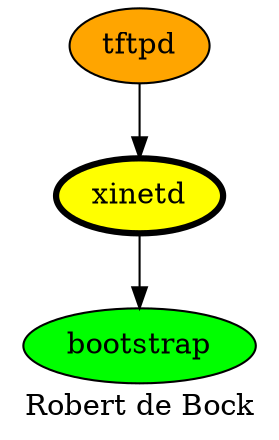 digraph PhiloDilemma {
  label = "Robert de Bock" ;
  overlap=false
  {
    bootstrap [fillcolor=green style=filled]
    xinetd [fillcolor=yellow style=filled penwidth=3]
    tftpd [fillcolor=orange style=filled]
  }
  xinetd -> bootstrap
  tftpd -> xinetd 
}
